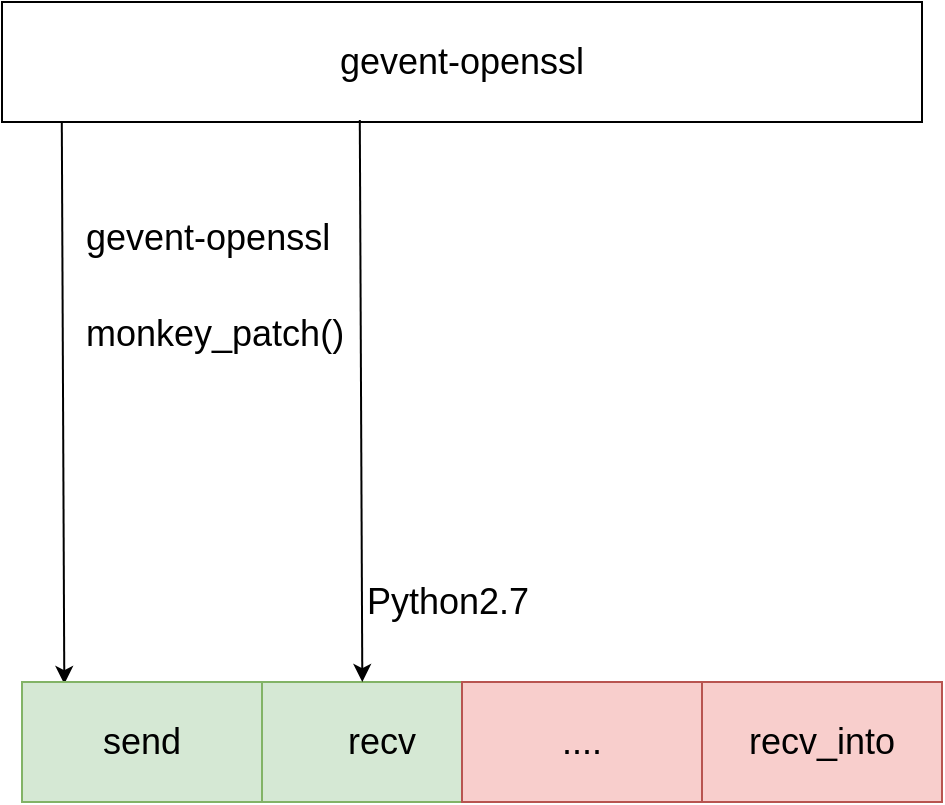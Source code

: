 <mxfile version="11.3.0" type="device" pages="1"><diagram id="kdqxnlz9gLcjlsBQVvDQ" name="Page-1"><mxGraphModel dx="1092" dy="777" grid="1" gridSize="10" guides="1" tooltips="1" connect="1" arrows="1" fold="1" page="1" pageScale="1" pageWidth="827" pageHeight="1169" math="0" shadow="0"><root><mxCell id="0"/><mxCell id="1" parent="0"/><mxCell id="CUYr2r8Lny8MqAi23Epr-2" value="&lt;font style=&quot;font-size: 18px&quot;&gt;gevent-openssl&lt;/font&gt;" style="rounded=0;whiteSpace=wrap;html=1;" parent="1" vertex="1"><mxGeometry x="210" y="100" width="460" height="60" as="geometry"/></mxCell><mxCell id="CUYr2r8Lny8MqAi23Epr-3" value="" style="rounded=0;whiteSpace=wrap;html=1;fillColor=#d5e8d4;strokeColor=#82b366;" parent="1" vertex="1"><mxGeometry x="220" y="440" width="460" height="60" as="geometry"/></mxCell><mxCell id="CUYr2r8Lny8MqAi23Epr-4" value="" style="endArrow=classic;html=1;exitX=0.065;exitY=1;exitDx=0;exitDy=0;exitPerimeter=0;entryX=0.046;entryY=0.017;entryDx=0;entryDy=0;entryPerimeter=0;" parent="1" source="CUYr2r8Lny8MqAi23Epr-2" target="CUYr2r8Lny8MqAi23Epr-3" edge="1"><mxGeometry width="50" height="50" relative="1" as="geometry"><mxPoint x="260" y="250" as="sourcePoint"/><mxPoint x="310" y="200" as="targetPoint"/></mxGeometry></mxCell><mxCell id="CUYr2r8Lny8MqAi23Epr-6" value="&lt;font style=&quot;font-size: 18px&quot;&gt;monkey_patch()&lt;br&gt;&lt;/font&gt;" style="text;html=1;resizable=0;points=[];autosize=1;align=left;verticalAlign=top;spacingTop=-4;" parent="1" vertex="1"><mxGeometry x="250" y="252.5" width="140" height="20" as="geometry"/></mxCell><mxCell id="CUYr2r8Lny8MqAi23Epr-16" value="&lt;font style=&quot;font-size: 18px&quot;&gt;gevent-openssl&lt;br&gt;&lt;br&gt;&lt;/font&gt;" style="text;html=1;resizable=0;points=[];autosize=1;align=left;verticalAlign=top;spacingTop=-4;" parent="1" vertex="1"><mxGeometry x="250" y="205" width="140" height="30" as="geometry"/></mxCell><mxCell id="DwehQtvFKHsfvQJTjvFp-2" value="&lt;font style=&quot;font-size: 18px&quot;&gt;recv_into&lt;/font&gt;" style="rounded=0;whiteSpace=wrap;html=1;fillColor=#f8cecc;strokeColor=#b85450;" parent="1" vertex="1"><mxGeometry x="560" y="440" width="120" height="60" as="geometry"/></mxCell><mxCell id="DwehQtvFKHsfvQJTjvFp-3" value="&lt;font style=&quot;font-size: 18px&quot;&gt;send&lt;/font&gt;" style="rounded=0;whiteSpace=wrap;html=1;fillColor=#d5e8d4;strokeColor=#82b366;" parent="1" vertex="1"><mxGeometry x="220" y="440" width="120" height="60" as="geometry"/></mxCell><mxCell id="DwehQtvFKHsfvQJTjvFp-5" value="&lt;font style=&quot;font-size: 18px&quot;&gt;recv&lt;/font&gt;" style="rounded=0;whiteSpace=wrap;html=1;fillColor=#d5e8d4;strokeColor=#82b366;" parent="1" vertex="1"><mxGeometry x="340" y="440" width="120" height="60" as="geometry"/></mxCell><mxCell id="DwehQtvFKHsfvQJTjvFp-6" value="&lt;font style=&quot;font-size: 18px&quot;&gt;....&lt;/font&gt;" style="rounded=0;whiteSpace=wrap;html=1;fillColor=#f8cecc;strokeColor=#b85450;" parent="1" vertex="1"><mxGeometry x="440" y="440" width="120" height="60" as="geometry"/></mxCell><mxCell id="DwehQtvFKHsfvQJTjvFp-8" value="" style="endArrow=classic;html=1;exitX=0.065;exitY=1;exitDx=0;exitDy=0;exitPerimeter=0;entryX=0.046;entryY=0.017;entryDx=0;entryDy=0;entryPerimeter=0;" parent="1" edge="1"><mxGeometry width="50" height="50" relative="1" as="geometry"><mxPoint x="388.9" y="159" as="sourcePoint"/><mxPoint x="390.16" y="440.02" as="targetPoint"/></mxGeometry></mxCell><mxCell id="DwehQtvFKHsfvQJTjvFp-12" value="&lt;font style=&quot;font-size: 18px&quot;&gt;Python2.7&lt;/font&gt;" style="text;html=1;strokeColor=none;fillColor=none;align=center;verticalAlign=middle;whiteSpace=wrap;rounded=0;" parent="1" vertex="1"><mxGeometry x="413" y="390" width="40" height="20" as="geometry"/></mxCell></root></mxGraphModel></diagram></mxfile>